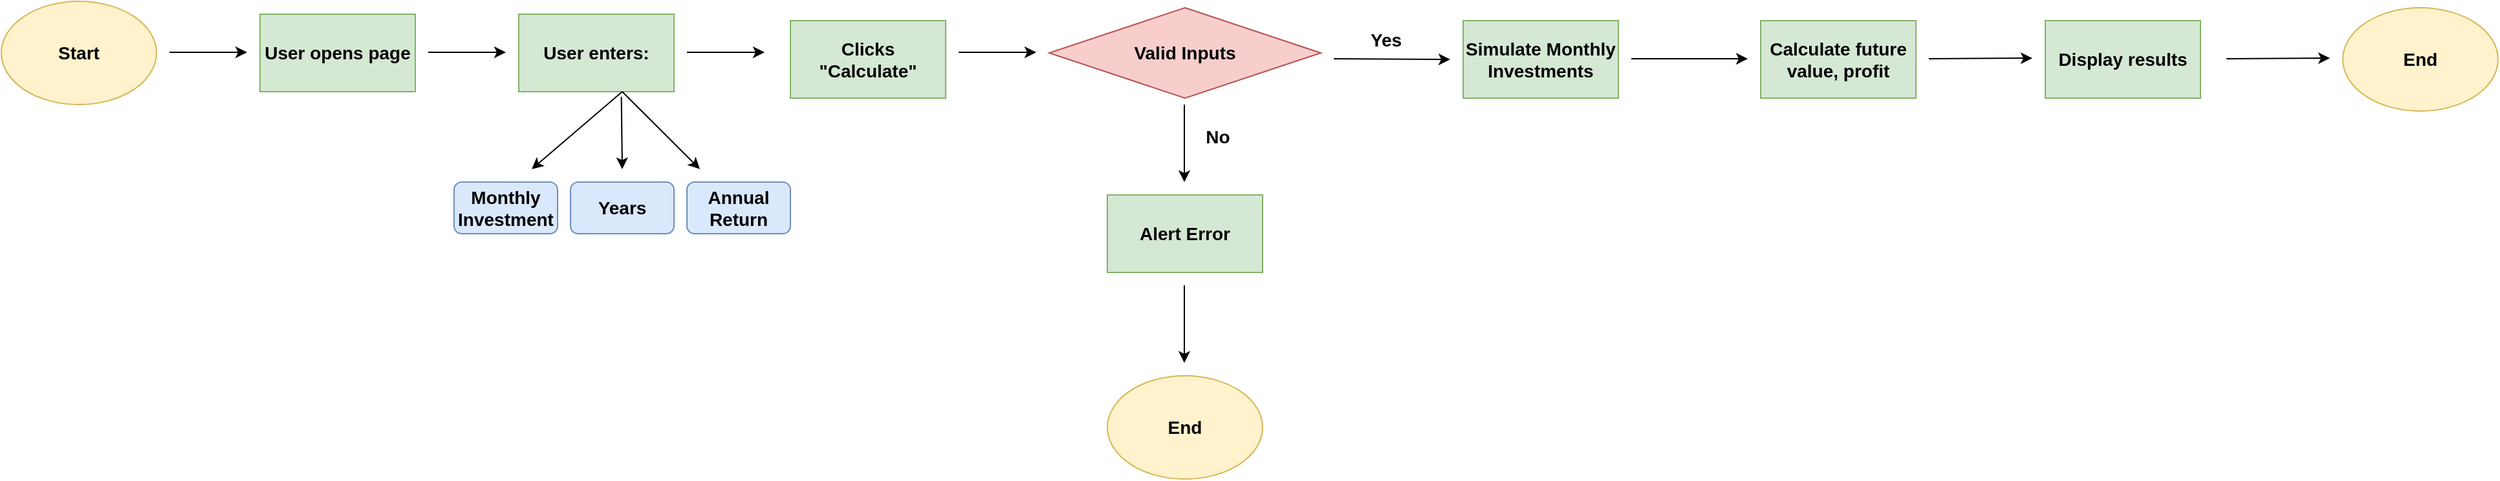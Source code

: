 <mxfile version="28.0.4">
  <diagram name="Page-1" id="92BgNSbEGV6brR495HzB">
    <mxGraphModel dx="3766" dy="1103" grid="1" gridSize="10" guides="1" tooltips="1" connect="1" arrows="1" fold="1" page="1" pageScale="1" pageWidth="850" pageHeight="1100" math="0" shadow="0">
      <root>
        <mxCell id="0" />
        <mxCell id="1" parent="0" />
        <mxCell id="e4fnG0mWp0cxrx3aLKa3-1" value="Start" style="ellipse;whiteSpace=wrap;html=1;fillColor=#fff2cc;strokeColor=#d6b656;fontStyle=1;fontSize=14;" parent="1" vertex="1">
          <mxGeometry x="-880" y="430" width="120" height="80" as="geometry" />
        </mxCell>
        <mxCell id="e4fnG0mWp0cxrx3aLKa3-2" value="User enters:" style="rounded=0;whiteSpace=wrap;html=1;fillColor=#d5e8d4;strokeColor=#82b366;fontStyle=1;fontSize=14;" parent="1" vertex="1">
          <mxGeometry x="-480" y="440" width="120" height="60" as="geometry" />
        </mxCell>
        <mxCell id="e4fnG0mWp0cxrx3aLKa3-3" value="User opens page" style="rounded=0;whiteSpace=wrap;html=1;fillColor=#d5e8d4;strokeColor=#82b366;fontStyle=1;fontSize=14;" parent="1" vertex="1">
          <mxGeometry x="-680" y="440" width="120" height="60" as="geometry" />
        </mxCell>
        <mxCell id="e4fnG0mWp0cxrx3aLKa3-4" value="&lt;p data-pm-slice=&quot;1 1 []&quot;&gt;Simulate Monthly Investments&lt;/p&gt;" style="rounded=0;whiteSpace=wrap;html=1;fillColor=#d5e8d4;strokeColor=#82b366;fontStyle=1;fontSize=14;" parent="1" vertex="1">
          <mxGeometry x="250" y="445" width="120" height="60" as="geometry" />
        </mxCell>
        <mxCell id="e4fnG0mWp0cxrx3aLKa3-6" value="" style="endArrow=classic;html=1;rounded=0;fontStyle=1;fontSize=14;" parent="1" edge="1">
          <mxGeometry width="50" height="50" relative="1" as="geometry">
            <mxPoint x="-550" y="469.5" as="sourcePoint" />
            <mxPoint x="-490" y="469.5" as="targetPoint" />
            <Array as="points">
              <mxPoint x="-510" y="469.5" />
            </Array>
          </mxGeometry>
        </mxCell>
        <mxCell id="e4fnG0mWp0cxrx3aLKa3-7" value="" style="endArrow=classic;html=1;rounded=0;fontStyle=1;fontSize=14;" parent="1" edge="1">
          <mxGeometry width="50" height="50" relative="1" as="geometry">
            <mxPoint x="-350" y="469.5" as="sourcePoint" />
            <mxPoint x="-290" y="469.5" as="targetPoint" />
            <Array as="points">
              <mxPoint x="-320" y="469.5" />
              <mxPoint x="-310" y="469.5" />
            </Array>
          </mxGeometry>
        </mxCell>
        <mxCell id="e4fnG0mWp0cxrx3aLKa3-8" value="" style="endArrow=classic;html=1;rounded=0;fontStyle=1;fontSize=14;" parent="1" edge="1">
          <mxGeometry width="50" height="50" relative="1" as="geometry">
            <mxPoint x="-750" y="469.5" as="sourcePoint" />
            <mxPoint x="-690" y="469.5" as="targetPoint" />
            <Array as="points" />
          </mxGeometry>
        </mxCell>
        <mxCell id="e4fnG0mWp0cxrx3aLKa3-9" value="" style="endArrow=classic;html=1;rounded=0;fontStyle=1;fontSize=14;" parent="1" edge="1">
          <mxGeometry width="50" height="50" relative="1" as="geometry">
            <mxPoint x="-140" y="469.5" as="sourcePoint" />
            <mxPoint x="-80" y="469.5" as="targetPoint" />
            <Array as="points">
              <mxPoint x="-100" y="469.5" />
            </Array>
          </mxGeometry>
        </mxCell>
        <mxCell id="e4fnG0mWp0cxrx3aLKa3-11" value="Clicks &quot;Calculate&quot;" style="rounded=0;whiteSpace=wrap;html=1;fillColor=#d5e8d4;strokeColor=#82b366;fontStyle=1;fontSize=14;" parent="1" vertex="1">
          <mxGeometry x="-270" y="445" width="120" height="60" as="geometry" />
        </mxCell>
        <mxCell id="e4fnG0mWp0cxrx3aLKa3-13" value="" style="endArrow=classic;html=1;rounded=0;fontStyle=1;fontSize=14;" parent="1" edge="1">
          <mxGeometry width="50" height="50" relative="1" as="geometry">
            <mxPoint x="-400" y="500" as="sourcePoint" />
            <mxPoint x="-340" y="560" as="targetPoint" />
          </mxGeometry>
        </mxCell>
        <mxCell id="e4fnG0mWp0cxrx3aLKa3-14" value="" style="endArrow=classic;html=1;rounded=0;exitX=0.661;exitY=1.067;exitDx=0;exitDy=0;exitPerimeter=0;fontStyle=1;fontSize=14;" parent="1" source="e4fnG0mWp0cxrx3aLKa3-2" edge="1">
          <mxGeometry width="50" height="50" relative="1" as="geometry">
            <mxPoint x="-380" y="500" as="sourcePoint" />
            <mxPoint x="-400" y="560" as="targetPoint" />
          </mxGeometry>
        </mxCell>
        <mxCell id="e4fnG0mWp0cxrx3aLKa3-15" value="" style="endArrow=classic;html=1;rounded=0;exitX=0;exitY=1;exitDx=0;exitDy=0;fontStyle=1;fontSize=14;" parent="1" edge="1">
          <mxGeometry width="50" height="50" relative="1" as="geometry">
            <mxPoint x="-400" y="500" as="sourcePoint" />
            <mxPoint x="-470" y="560" as="targetPoint" />
            <Array as="points" />
          </mxGeometry>
        </mxCell>
        <mxCell id="e4fnG0mWp0cxrx3aLKa3-17" value="Monthly Investment" style="rounded=1;whiteSpace=wrap;html=1;fillColor=#dae8fc;strokeColor=#6c8ebf;fontStyle=1;fontSize=14;" parent="1" vertex="1">
          <mxGeometry x="-530" y="570" width="80" height="40" as="geometry" />
        </mxCell>
        <mxCell id="e4fnG0mWp0cxrx3aLKa3-18" value="Years" style="rounded=1;whiteSpace=wrap;html=1;fillColor=#dae8fc;strokeColor=#6c8ebf;fontStyle=1;fontSize=14;" parent="1" vertex="1">
          <mxGeometry x="-440" y="570" width="80" height="40" as="geometry" />
        </mxCell>
        <mxCell id="e4fnG0mWp0cxrx3aLKa3-19" value="Annual Return" style="rounded=1;whiteSpace=wrap;html=1;fillColor=#dae8fc;strokeColor=#6c8ebf;fontStyle=1;fontSize=14;" parent="1" vertex="1">
          <mxGeometry x="-350" y="570" width="80" height="40" as="geometry" />
        </mxCell>
        <mxCell id="e4fnG0mWp0cxrx3aLKa3-21" value="Valid Inputs" style="rhombus;whiteSpace=wrap;html=1;fillColor=#f8cecc;strokeColor=#b85450;fontStyle=1;fontSize=14;" parent="1" vertex="1">
          <mxGeometry x="-70" y="435" width="210" height="70" as="geometry" />
        </mxCell>
        <mxCell id="e4fnG0mWp0cxrx3aLKa3-23" value="Yes" style="text;html=1;align=center;verticalAlign=middle;resizable=0;points=[];autosize=1;strokeColor=none;fillColor=none;fontStyle=1;fontSize=14;" parent="1" vertex="1">
          <mxGeometry x="165" y="445" width="50" height="30" as="geometry" />
        </mxCell>
        <mxCell id="e4fnG0mWp0cxrx3aLKa3-24" value="" style="endArrow=classic;html=1;rounded=0;fontStyle=1;fontSize=14;" parent="1" edge="1">
          <mxGeometry width="50" height="50" relative="1" as="geometry">
            <mxPoint x="34.5" y="510" as="sourcePoint" />
            <mxPoint x="34.5" y="570" as="targetPoint" />
            <Array as="points">
              <mxPoint x="34.5" y="530" />
            </Array>
          </mxGeometry>
        </mxCell>
        <mxCell id="e4fnG0mWp0cxrx3aLKa3-25" value="No" style="text;html=1;align=center;verticalAlign=middle;resizable=0;points=[];autosize=1;strokeColor=none;fillColor=none;fontStyle=1;fontSize=14;" parent="1" vertex="1">
          <mxGeometry x="40" y="520" width="40" height="30" as="geometry" />
        </mxCell>
        <mxCell id="e4fnG0mWp0cxrx3aLKa3-29" value="Alert Error" style="rounded=0;whiteSpace=wrap;html=1;fillColor=#d5e8d4;strokeColor=#82b366;fontStyle=1;fontSize=14;" parent="1" vertex="1">
          <mxGeometry x="-25" y="580" width="120" height="60" as="geometry" />
        </mxCell>
        <mxCell id="e4fnG0mWp0cxrx3aLKa3-33" value="End" style="ellipse;whiteSpace=wrap;html=1;fillColor=#fff2cc;strokeColor=#d6b656;fontStyle=1;fontSize=14;" parent="1" vertex="1">
          <mxGeometry x="-25" y="720" width="120" height="80" as="geometry" />
        </mxCell>
        <mxCell id="e4fnG0mWp0cxrx3aLKa3-35" value="" style="endArrow=classic;html=1;rounded=0;fontStyle=1;fontSize=14;" parent="1" edge="1">
          <mxGeometry width="50" height="50" relative="1" as="geometry">
            <mxPoint x="34.5" y="650" as="sourcePoint" />
            <mxPoint x="34.5" y="710" as="targetPoint" />
            <Array as="points">
              <mxPoint x="34.5" y="670" />
            </Array>
          </mxGeometry>
        </mxCell>
        <mxCell id="e4fnG0mWp0cxrx3aLKa3-36" value="Calculate future value, profit" style="rounded=0;whiteSpace=wrap;html=1;fillColor=#d5e8d4;strokeColor=#82b366;fontStyle=1;fontSize=14;" parent="1" vertex="1">
          <mxGeometry x="480" y="445" width="120" height="60" as="geometry" />
        </mxCell>
        <mxCell id="e4fnG0mWp0cxrx3aLKa3-39" value="" style="endArrow=classic;html=1;rounded=0;fontStyle=1;fontSize=14;" parent="1" edge="1">
          <mxGeometry width="50" height="50" relative="1" as="geometry">
            <mxPoint x="150" y="474.5" as="sourcePoint" />
            <mxPoint x="240" y="475" as="targetPoint" />
          </mxGeometry>
        </mxCell>
        <mxCell id="e4fnG0mWp0cxrx3aLKa3-40" value="End" style="ellipse;whiteSpace=wrap;html=1;fillColor=#fff2cc;strokeColor=#d6b656;fontStyle=1;fontSize=14;" parent="1" vertex="1">
          <mxGeometry x="930" y="435" width="120" height="80" as="geometry" />
        </mxCell>
        <mxCell id="e4fnG0mWp0cxrx3aLKa3-41" value="Display results" style="rounded=0;whiteSpace=wrap;html=1;fillColor=#d5e8d4;strokeColor=#82b366;fontStyle=1;fontSize=14;" parent="1" vertex="1">
          <mxGeometry x="700" y="445" width="120" height="60" as="geometry" />
        </mxCell>
        <mxCell id="e4fnG0mWp0cxrx3aLKa3-42" value="" style="endArrow=classic;html=1;rounded=0;fontStyle=1;fontSize=14;" parent="1" edge="1">
          <mxGeometry width="50" height="50" relative="1" as="geometry">
            <mxPoint x="610" y="474.5" as="sourcePoint" />
            <mxPoint x="690" y="474" as="targetPoint" />
          </mxGeometry>
        </mxCell>
        <mxCell id="e4fnG0mWp0cxrx3aLKa3-43" value="" style="endArrow=classic;html=1;rounded=0;fontStyle=1;fontSize=14;" parent="1" edge="1">
          <mxGeometry width="50" height="50" relative="1" as="geometry">
            <mxPoint x="380" y="474.5" as="sourcePoint" />
            <mxPoint x="470" y="474.5" as="targetPoint" />
          </mxGeometry>
        </mxCell>
        <mxCell id="e4fnG0mWp0cxrx3aLKa3-45" value="" style="endArrow=classic;html=1;rounded=0;fontStyle=1;fontSize=14;" parent="1" edge="1">
          <mxGeometry width="50" height="50" relative="1" as="geometry">
            <mxPoint x="840" y="474.5" as="sourcePoint" />
            <mxPoint x="920" y="474" as="targetPoint" />
          </mxGeometry>
        </mxCell>
      </root>
    </mxGraphModel>
  </diagram>
</mxfile>
